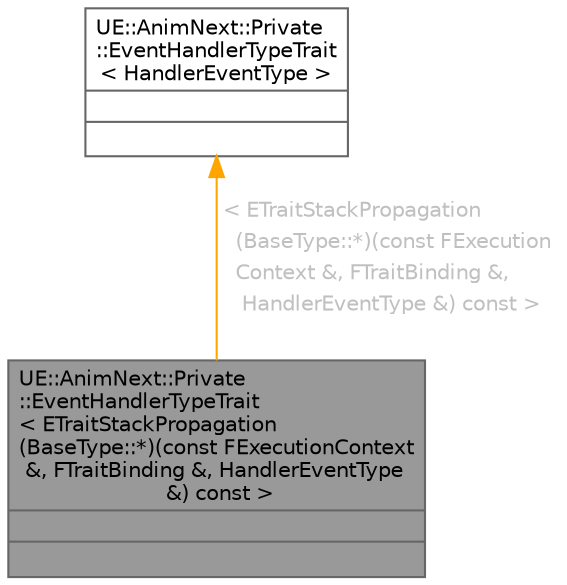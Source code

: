 digraph "UE::AnimNext::Private::EventHandlerTypeTrait&lt; ETraitStackPropagation(BaseType::*)(const FExecutionContext &amp;, FTraitBinding &amp;, HandlerEventType &amp;) const &gt;"
{
 // INTERACTIVE_SVG=YES
 // LATEX_PDF_SIZE
  bgcolor="transparent";
  edge [fontname=Helvetica,fontsize=10,labelfontname=Helvetica,labelfontsize=10];
  node [fontname=Helvetica,fontsize=10,shape=box,height=0.2,width=0.4];
  Node1 [id="Node000001",shape=plain,label=<<TABLE CELLBORDER="0" BORDER="1"><TR><TD COLSPAN="2" CELLPADDING="1" CELLSPACING="0">UE::AnimNext::Private<BR ALIGN="LEFT"/>::EventHandlerTypeTrait<BR ALIGN="LEFT"/>&lt; ETraitStackPropagation<BR ALIGN="LEFT"/>(BaseType::*)(const FExecutionContext<BR ALIGN="LEFT"/> &amp;, FTraitBinding &amp;, HandlerEventType<BR ALIGN="LEFT"/> &amp;) const &gt;</TD></TR>
<HR/>
<TR><TD COLSPAN="2" CELLPADDING="1" CELLSPACING="0">&nbsp;</TD></TR>
<HR/>
<TR><TD COLSPAN="2" CELLPADDING="1" CELLSPACING="0">&nbsp;</TD></TR>
</TABLE>>
,height=0.2,width=0.4,color="gray40", fillcolor="grey60", style="filled", fontcolor="black",tooltip=" "];
  Node2 -> Node1 [id="edge1_Node000001_Node000002",dir="back",color="orange",style="solid",tooltip=" ",label=<<TABLE CELLBORDER="0" BORDER="0"><TR><TD VALIGN="top" ALIGN="LEFT" CELLPADDING="1" CELLSPACING="0">&lt; ETraitStackPropagation</TD></TR>
<TR><TD VALIGN="top" ALIGN="LEFT" CELLPADDING="1" CELLSPACING="0">&nbsp;&nbsp;(BaseType::*)(const FExecution</TD></TR>
<TR><TD VALIGN="top" ALIGN="LEFT" CELLPADDING="1" CELLSPACING="0">&nbsp;&nbsp;Context &amp;, FTraitBinding &amp;,</TD></TR>
<TR><TD VALIGN="top" ALIGN="LEFT" CELLPADDING="1" CELLSPACING="0">&nbsp;&nbsp; HandlerEventType &amp;) const &gt;</TD></TR>
</TABLE>> ,fontcolor="grey" ];
  Node2 [id="Node000002",shape=plain,label=<<TABLE CELLBORDER="0" BORDER="1"><TR><TD COLSPAN="2" CELLPADDING="1" CELLSPACING="0">UE::AnimNext::Private<BR ALIGN="LEFT"/>::EventHandlerTypeTrait<BR ALIGN="LEFT"/>&lt; HandlerEventType &gt;</TD></TR>
<HR/>
<TR><TD COLSPAN="2" CELLPADDING="1" CELLSPACING="0">&nbsp;</TD></TR>
<HR/>
<TR><TD COLSPAN="2" CELLPADDING="1" CELLSPACING="0">&nbsp;</TD></TR>
</TABLE>>
,height=0.2,width=0.4,color="gray40", fillcolor="white", style="filled",URL="$d7/df0/structUE_1_1AnimNext_1_1Private_1_1EventHandlerTypeTrait.html",tooltip=" "];
}
